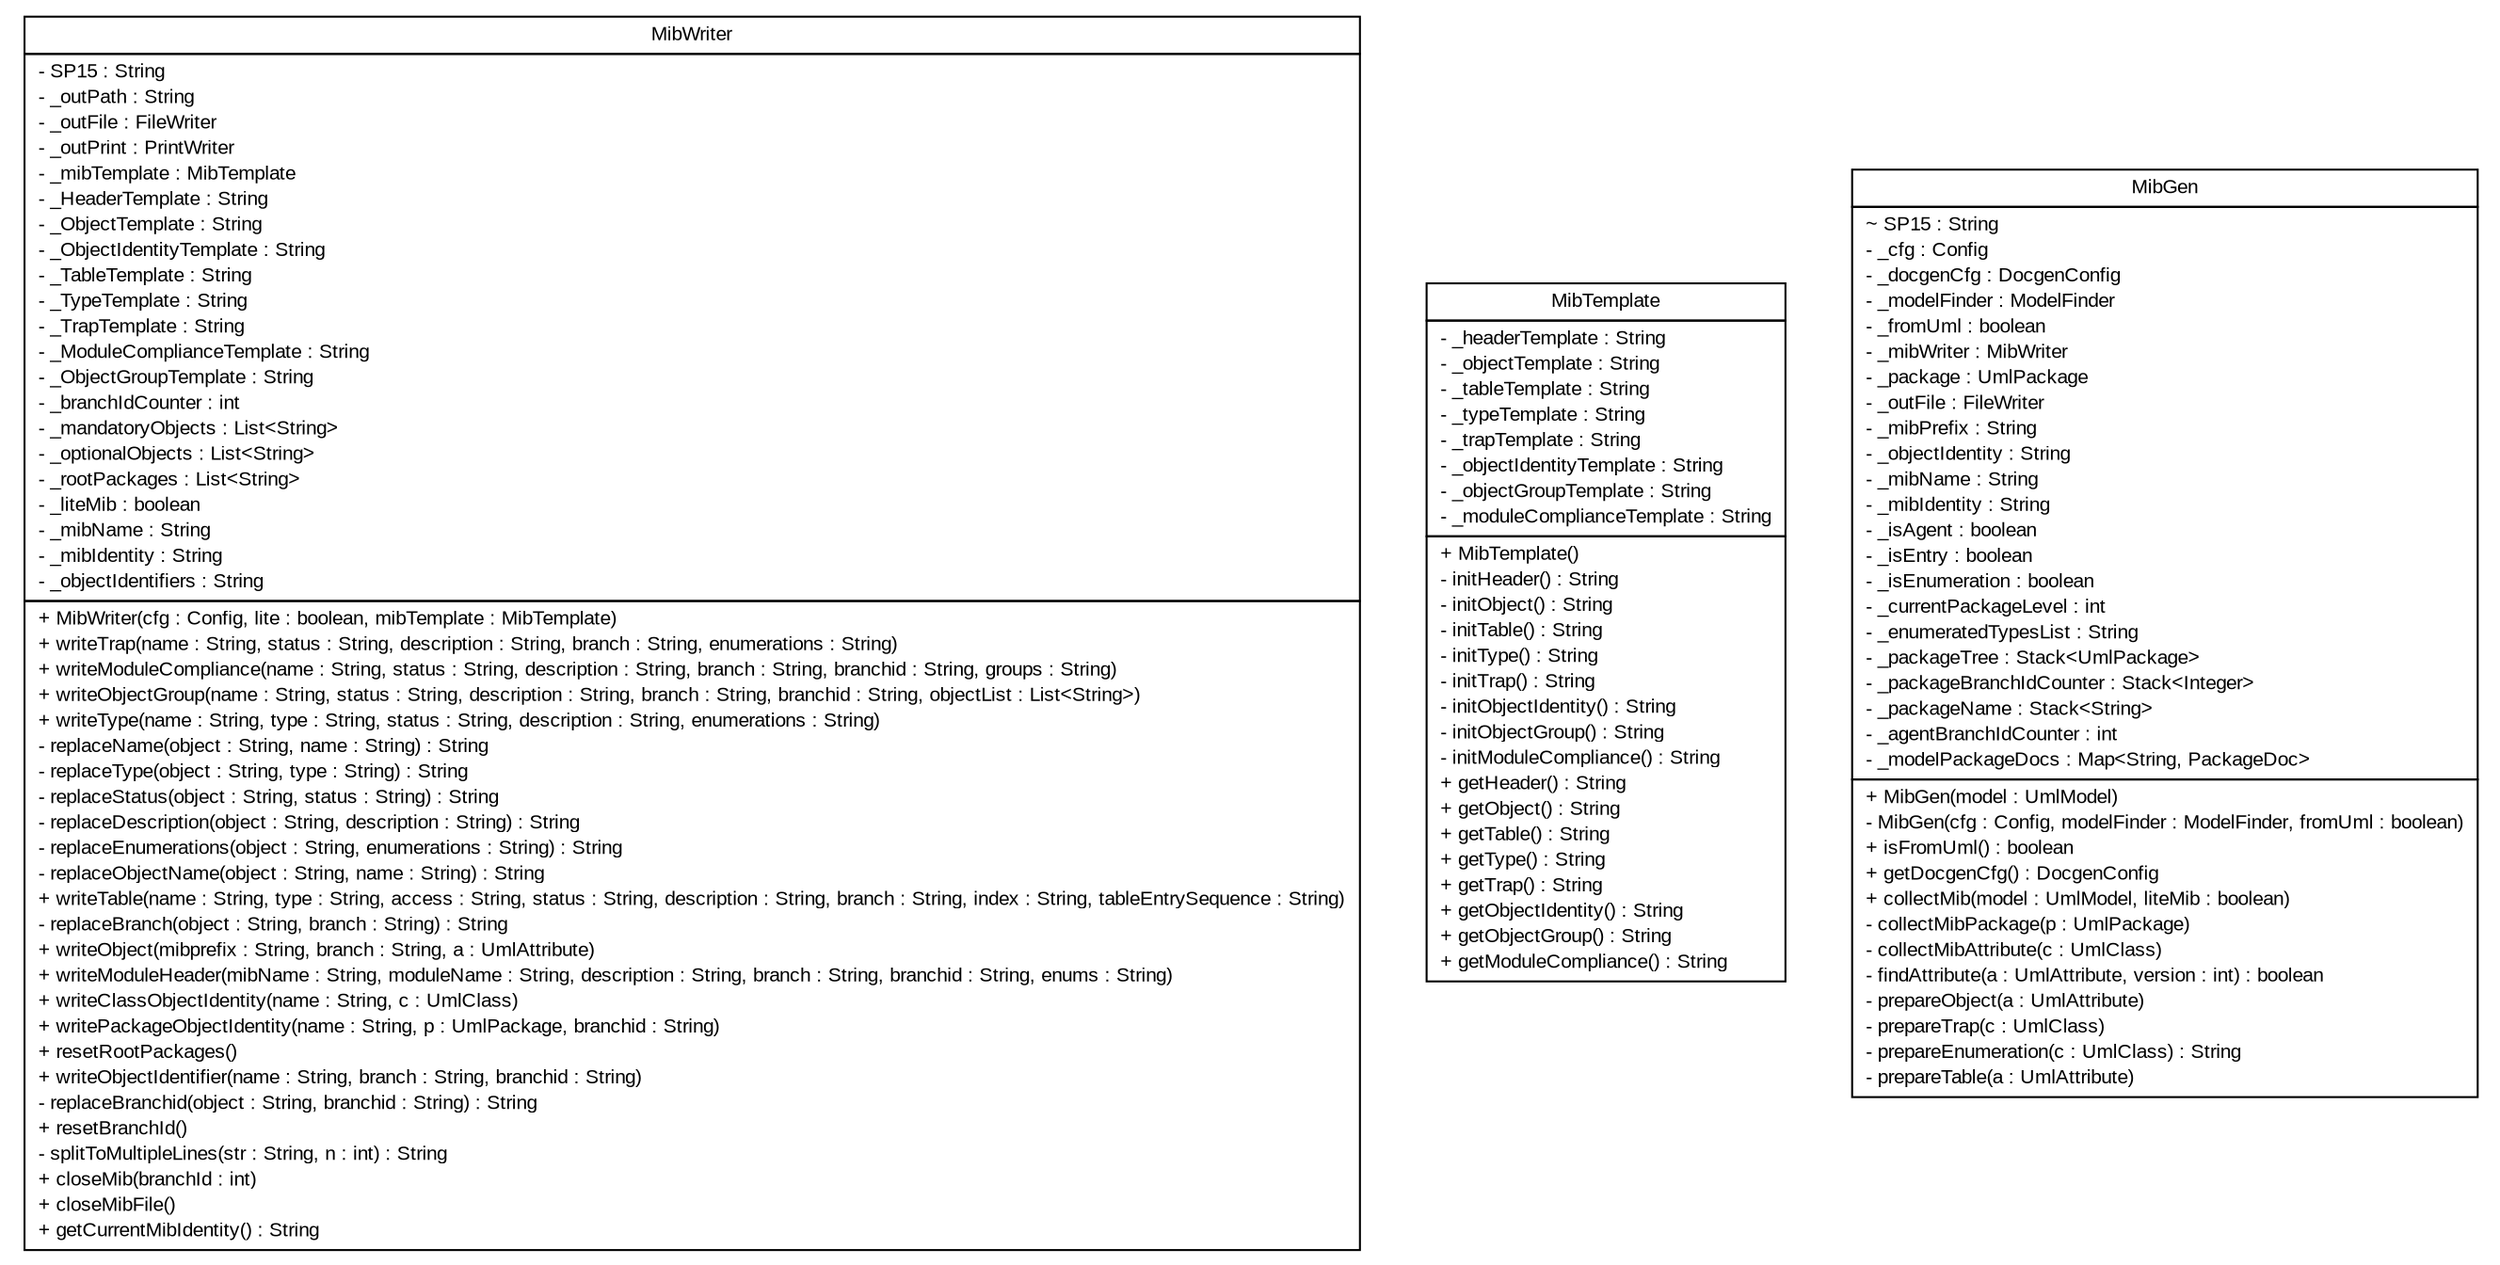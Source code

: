 #!/usr/local/bin/dot
#
# Class diagram 
# Generated by UMLGraph version R5_6_6-6-g3bdff0 (http://www.umlgraph.org/)
#

digraph G {
	edge [fontname="arial",fontsize=10,labelfontname="arial",labelfontsize=10];
	node [fontname="arial",fontsize=10,shape=plaintext];
	nodesep=0.25;
	ranksep=0.5;
	// org.gigipugni.jcleancim.mibgen.MibWriter
	c0 [label=<<table title="org.gigipugni.jcleancim.mibgen.MibWriter" border="0" cellborder="1" cellspacing="0" cellpadding="2" port="p" href="./MibWriter.html">
		<tr><td><table border="0" cellspacing="0" cellpadding="1">
<tr><td align="center" balign="center"> MibWriter </td></tr>
		</table></td></tr>
		<tr><td><table border="0" cellspacing="0" cellpadding="1">
<tr><td align="left" balign="left"> - SP15 : String </td></tr>
<tr><td align="left" balign="left"> - _outPath : String </td></tr>
<tr><td align="left" balign="left"> - _outFile : FileWriter </td></tr>
<tr><td align="left" balign="left"> - _outPrint : PrintWriter </td></tr>
<tr><td align="left" balign="left"> - _mibTemplate : MibTemplate </td></tr>
<tr><td align="left" balign="left"> - _HeaderTemplate : String </td></tr>
<tr><td align="left" balign="left"> - _ObjectTemplate : String </td></tr>
<tr><td align="left" balign="left"> - _ObjectIdentityTemplate : String </td></tr>
<tr><td align="left" balign="left"> - _TableTemplate : String </td></tr>
<tr><td align="left" balign="left"> - _TypeTemplate : String </td></tr>
<tr><td align="left" balign="left"> - _TrapTemplate : String </td></tr>
<tr><td align="left" balign="left"> - _ModuleComplianceTemplate : String </td></tr>
<tr><td align="left" balign="left"> - _ObjectGroupTemplate : String </td></tr>
<tr><td align="left" balign="left"> - _branchIdCounter : int </td></tr>
<tr><td align="left" balign="left"> - _mandatoryObjects : List&lt;String&gt; </td></tr>
<tr><td align="left" balign="left"> - _optionalObjects : List&lt;String&gt; </td></tr>
<tr><td align="left" balign="left"> - _rootPackages : List&lt;String&gt; </td></tr>
<tr><td align="left" balign="left"> - _liteMib : boolean </td></tr>
<tr><td align="left" balign="left"> - _mibName : String </td></tr>
<tr><td align="left" balign="left"> - _mibIdentity : String </td></tr>
<tr><td align="left" balign="left"> - _objectIdentifiers : String </td></tr>
		</table></td></tr>
		<tr><td><table border="0" cellspacing="0" cellpadding="1">
<tr><td align="left" balign="left"> + MibWriter(cfg : Config, lite : boolean, mibTemplate : MibTemplate) </td></tr>
<tr><td align="left" balign="left"> + writeTrap(name : String, status : String, description : String, branch : String, enumerations : String) </td></tr>
<tr><td align="left" balign="left"> + writeModuleCompliance(name : String, status : String, description : String, branch : String, branchid : String, groups : String) </td></tr>
<tr><td align="left" balign="left"> + writeObjectGroup(name : String, status : String, description : String, branch : String, branchid : String, objectList : List&lt;String&gt;) </td></tr>
<tr><td align="left" balign="left"> + writeType(name : String, type : String, status : String, description : String, enumerations : String) </td></tr>
<tr><td align="left" balign="left"> - replaceName(object : String, name : String) : String </td></tr>
<tr><td align="left" balign="left"> - replaceType(object : String, type : String) : String </td></tr>
<tr><td align="left" balign="left"> - replaceStatus(object : String, status : String) : String </td></tr>
<tr><td align="left" balign="left"> - replaceDescription(object : String, description : String) : String </td></tr>
<tr><td align="left" balign="left"> - replaceEnumerations(object : String, enumerations : String) : String </td></tr>
<tr><td align="left" balign="left"> - replaceObjectName(object : String, name : String) : String </td></tr>
<tr><td align="left" balign="left"> + writeTable(name : String, type : String, access : String, status : String, description : String, branch : String, index : String, tableEntrySequence : String) </td></tr>
<tr><td align="left" balign="left"> - replaceBranch(object : String, branch : String) : String </td></tr>
<tr><td align="left" balign="left"> + writeObject(mibprefix : String, branch : String, a : UmlAttribute) </td></tr>
<tr><td align="left" balign="left"> + writeModuleHeader(mibName : String, moduleName : String, description : String, branch : String, branchid : String, enums : String) </td></tr>
<tr><td align="left" balign="left"> + writeClassObjectIdentity(name : String, c : UmlClass) </td></tr>
<tr><td align="left" balign="left"> + writePackageObjectIdentity(name : String, p : UmlPackage, branchid : String) </td></tr>
<tr><td align="left" balign="left"> + resetRootPackages() </td></tr>
<tr><td align="left" balign="left"> + writeObjectIdentifier(name : String, branch : String, branchid : String) </td></tr>
<tr><td align="left" balign="left"> - replaceBranchid(object : String, branchid : String) : String </td></tr>
<tr><td align="left" balign="left"> + resetBranchId() </td></tr>
<tr><td align="left" balign="left"> - splitToMultipleLines(str : String, n : int) : String </td></tr>
<tr><td align="left" balign="left"> + closeMib(branchId : int) </td></tr>
<tr><td align="left" balign="left"> + closeMibFile() </td></tr>
<tr><td align="left" balign="left"> + getCurrentMibIdentity() : String </td></tr>
		</table></td></tr>
		</table>>, URL="./MibWriter.html", fontname="arial", fontcolor="black", fontsize=10.0];
	// org.gigipugni.jcleancim.mibgen.MibTemplate
	c1 [label=<<table title="org.gigipugni.jcleancim.mibgen.MibTemplate" border="0" cellborder="1" cellspacing="0" cellpadding="2" port="p" href="./MibTemplate.html">
		<tr><td><table border="0" cellspacing="0" cellpadding="1">
<tr><td align="center" balign="center"> MibTemplate </td></tr>
		</table></td></tr>
		<tr><td><table border="0" cellspacing="0" cellpadding="1">
<tr><td align="left" balign="left"> - _headerTemplate : String </td></tr>
<tr><td align="left" balign="left"> - _objectTemplate : String </td></tr>
<tr><td align="left" balign="left"> - _tableTemplate : String </td></tr>
<tr><td align="left" balign="left"> - _typeTemplate : String </td></tr>
<tr><td align="left" balign="left"> - _trapTemplate : String </td></tr>
<tr><td align="left" balign="left"> - _objectIdentityTemplate : String </td></tr>
<tr><td align="left" balign="left"> - _objectGroupTemplate : String </td></tr>
<tr><td align="left" balign="left"> - _moduleComplianceTemplate : String </td></tr>
		</table></td></tr>
		<tr><td><table border="0" cellspacing="0" cellpadding="1">
<tr><td align="left" balign="left"> + MibTemplate() </td></tr>
<tr><td align="left" balign="left"> - initHeader() : String </td></tr>
<tr><td align="left" balign="left"> - initObject() : String </td></tr>
<tr><td align="left" balign="left"> - initTable() : String </td></tr>
<tr><td align="left" balign="left"> - initType() : String </td></tr>
<tr><td align="left" balign="left"> - initTrap() : String </td></tr>
<tr><td align="left" balign="left"> - initObjectIdentity() : String </td></tr>
<tr><td align="left" balign="left"> - initObjectGroup() : String </td></tr>
<tr><td align="left" balign="left"> - initModuleCompliance() : String </td></tr>
<tr><td align="left" balign="left"> + getHeader() : String </td></tr>
<tr><td align="left" balign="left"> + getObject() : String </td></tr>
<tr><td align="left" balign="left"> + getTable() : String </td></tr>
<tr><td align="left" balign="left"> + getType() : String </td></tr>
<tr><td align="left" balign="left"> + getTrap() : String </td></tr>
<tr><td align="left" balign="left"> + getObjectIdentity() : String </td></tr>
<tr><td align="left" balign="left"> + getObjectGroup() : String </td></tr>
<tr><td align="left" balign="left"> + getModuleCompliance() : String </td></tr>
		</table></td></tr>
		</table>>, URL="./MibTemplate.html", fontname="arial", fontcolor="black", fontsize=10.0];
	// org.gigipugni.jcleancim.mibgen.MibGen
	c2 [label=<<table title="org.gigipugni.jcleancim.mibgen.MibGen" border="0" cellborder="1" cellspacing="0" cellpadding="2" port="p" href="./MibGen.html">
		<tr><td><table border="0" cellspacing="0" cellpadding="1">
<tr><td align="center" balign="center"> MibGen </td></tr>
		</table></td></tr>
		<tr><td><table border="0" cellspacing="0" cellpadding="1">
<tr><td align="left" balign="left"> ~ SP15 : String </td></tr>
<tr><td align="left" balign="left"> - _cfg : Config </td></tr>
<tr><td align="left" balign="left"> - _docgenCfg : DocgenConfig </td></tr>
<tr><td align="left" balign="left"> - _modelFinder : ModelFinder </td></tr>
<tr><td align="left" balign="left"> - _fromUml : boolean </td></tr>
<tr><td align="left" balign="left"> - _mibWriter : MibWriter </td></tr>
<tr><td align="left" balign="left"> - _package : UmlPackage </td></tr>
<tr><td align="left" balign="left"> - _outFile : FileWriter </td></tr>
<tr><td align="left" balign="left"> - _mibPrefix : String </td></tr>
<tr><td align="left" balign="left"> - _objectIdentity : String </td></tr>
<tr><td align="left" balign="left"> - _mibName : String </td></tr>
<tr><td align="left" balign="left"> - _mibIdentity : String </td></tr>
<tr><td align="left" balign="left"> - _isAgent : boolean </td></tr>
<tr><td align="left" balign="left"> - _isEntry : boolean </td></tr>
<tr><td align="left" balign="left"> - _isEnumeration : boolean </td></tr>
<tr><td align="left" balign="left"> - _currentPackageLevel : int </td></tr>
<tr><td align="left" balign="left"> - _enumeratedTypesList : String </td></tr>
<tr><td align="left" balign="left"> - _packageTree : Stack&lt;UmlPackage&gt; </td></tr>
<tr><td align="left" balign="left"> - _packageBranchIdCounter : Stack&lt;Integer&gt; </td></tr>
<tr><td align="left" balign="left"> - _packageName : Stack&lt;String&gt; </td></tr>
<tr><td align="left" balign="left"> - _agentBranchIdCounter : int </td></tr>
<tr><td align="left" balign="left"> - _modelPackageDocs : Map&lt;String, PackageDoc&gt; </td></tr>
		</table></td></tr>
		<tr><td><table border="0" cellspacing="0" cellpadding="1">
<tr><td align="left" balign="left"> + MibGen(model : UmlModel) </td></tr>
<tr><td align="left" balign="left"> - MibGen(cfg : Config, modelFinder : ModelFinder, fromUml : boolean) </td></tr>
<tr><td align="left" balign="left"> + isFromUml() : boolean </td></tr>
<tr><td align="left" balign="left"> + getDocgenCfg() : DocgenConfig </td></tr>
<tr><td align="left" balign="left"> + collectMib(model : UmlModel, liteMib : boolean) </td></tr>
<tr><td align="left" balign="left"> - collectMibPackage(p : UmlPackage) </td></tr>
<tr><td align="left" balign="left"> - collectMibAttribute(c : UmlClass) </td></tr>
<tr><td align="left" balign="left"> - findAttribute(a : UmlAttribute, version : int) : boolean </td></tr>
<tr><td align="left" balign="left"> - prepareObject(a : UmlAttribute) </td></tr>
<tr><td align="left" balign="left"> - prepareTrap(c : UmlClass) </td></tr>
<tr><td align="left" balign="left"> - prepareEnumeration(c : UmlClass) : String </td></tr>
<tr><td align="left" balign="left"> - prepareTable(a : UmlAttribute) </td></tr>
		</table></td></tr>
		</table>>, URL="./MibGen.html", fontname="arial", fontcolor="black", fontsize=10.0];
}

